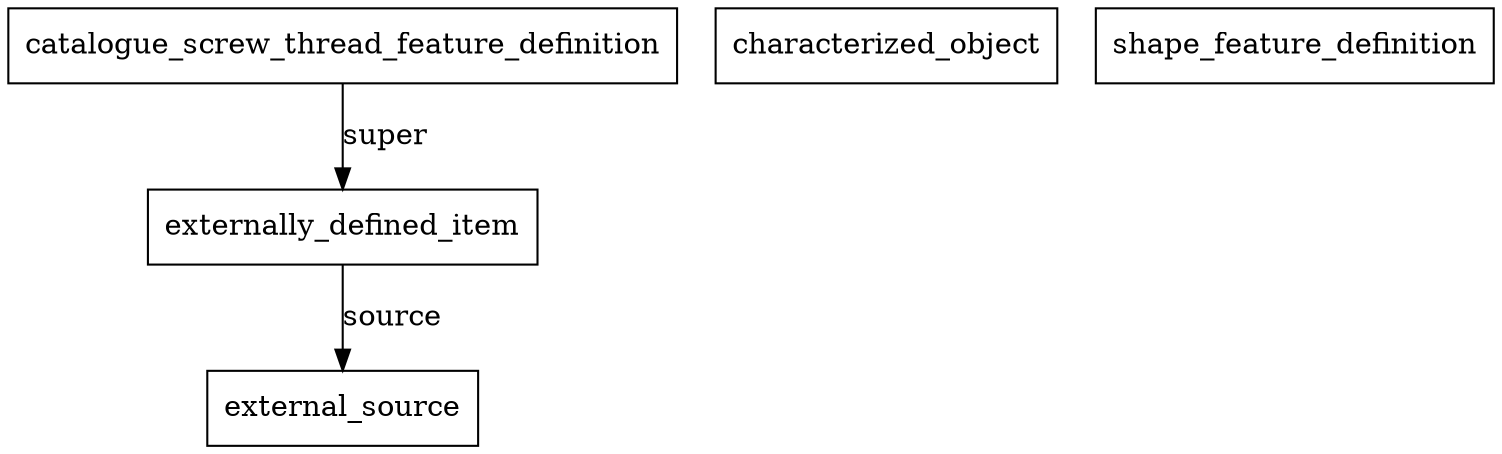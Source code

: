 // -*- Mode: Dot -*-

// Raw Args: (eengine)

// eengine --dot -graph path ...

// Entity:
//   "catalogue_screw_thread_feature_definition"
//   "externally_defined_item"
//   "external_source"
//   "shape_feature_definition"
//   "characterized_object"
//   

// Nodes:
//   <ENTITY catalogue_screw_thread_feature_definition>
//   <ENTITY characterized_object>
//   <ENTITY externally_defined_item>
//   <ENTITY external_source>
//   <ENTITY shape_feature_definition>
//   

// Paths:
//   :super catalogue_screw_thread_feature_definition externally_defined_item
//   "source" externally_defined_item external_source
//   

digraph catalogue_screw_thread_feature_definition_path {
  catalogue_screw_thread_feature_definition [shape=box];
  characterized_object [shape=box];
  externally_defined_item [shape=box];
  external_source [shape=box];
  shape_feature_definition [shape=box];

  catalogue_screw_thread_feature_definition -> externally_defined_item [label="super"];

  externally_defined_item -> external_source [label="source"];
}
